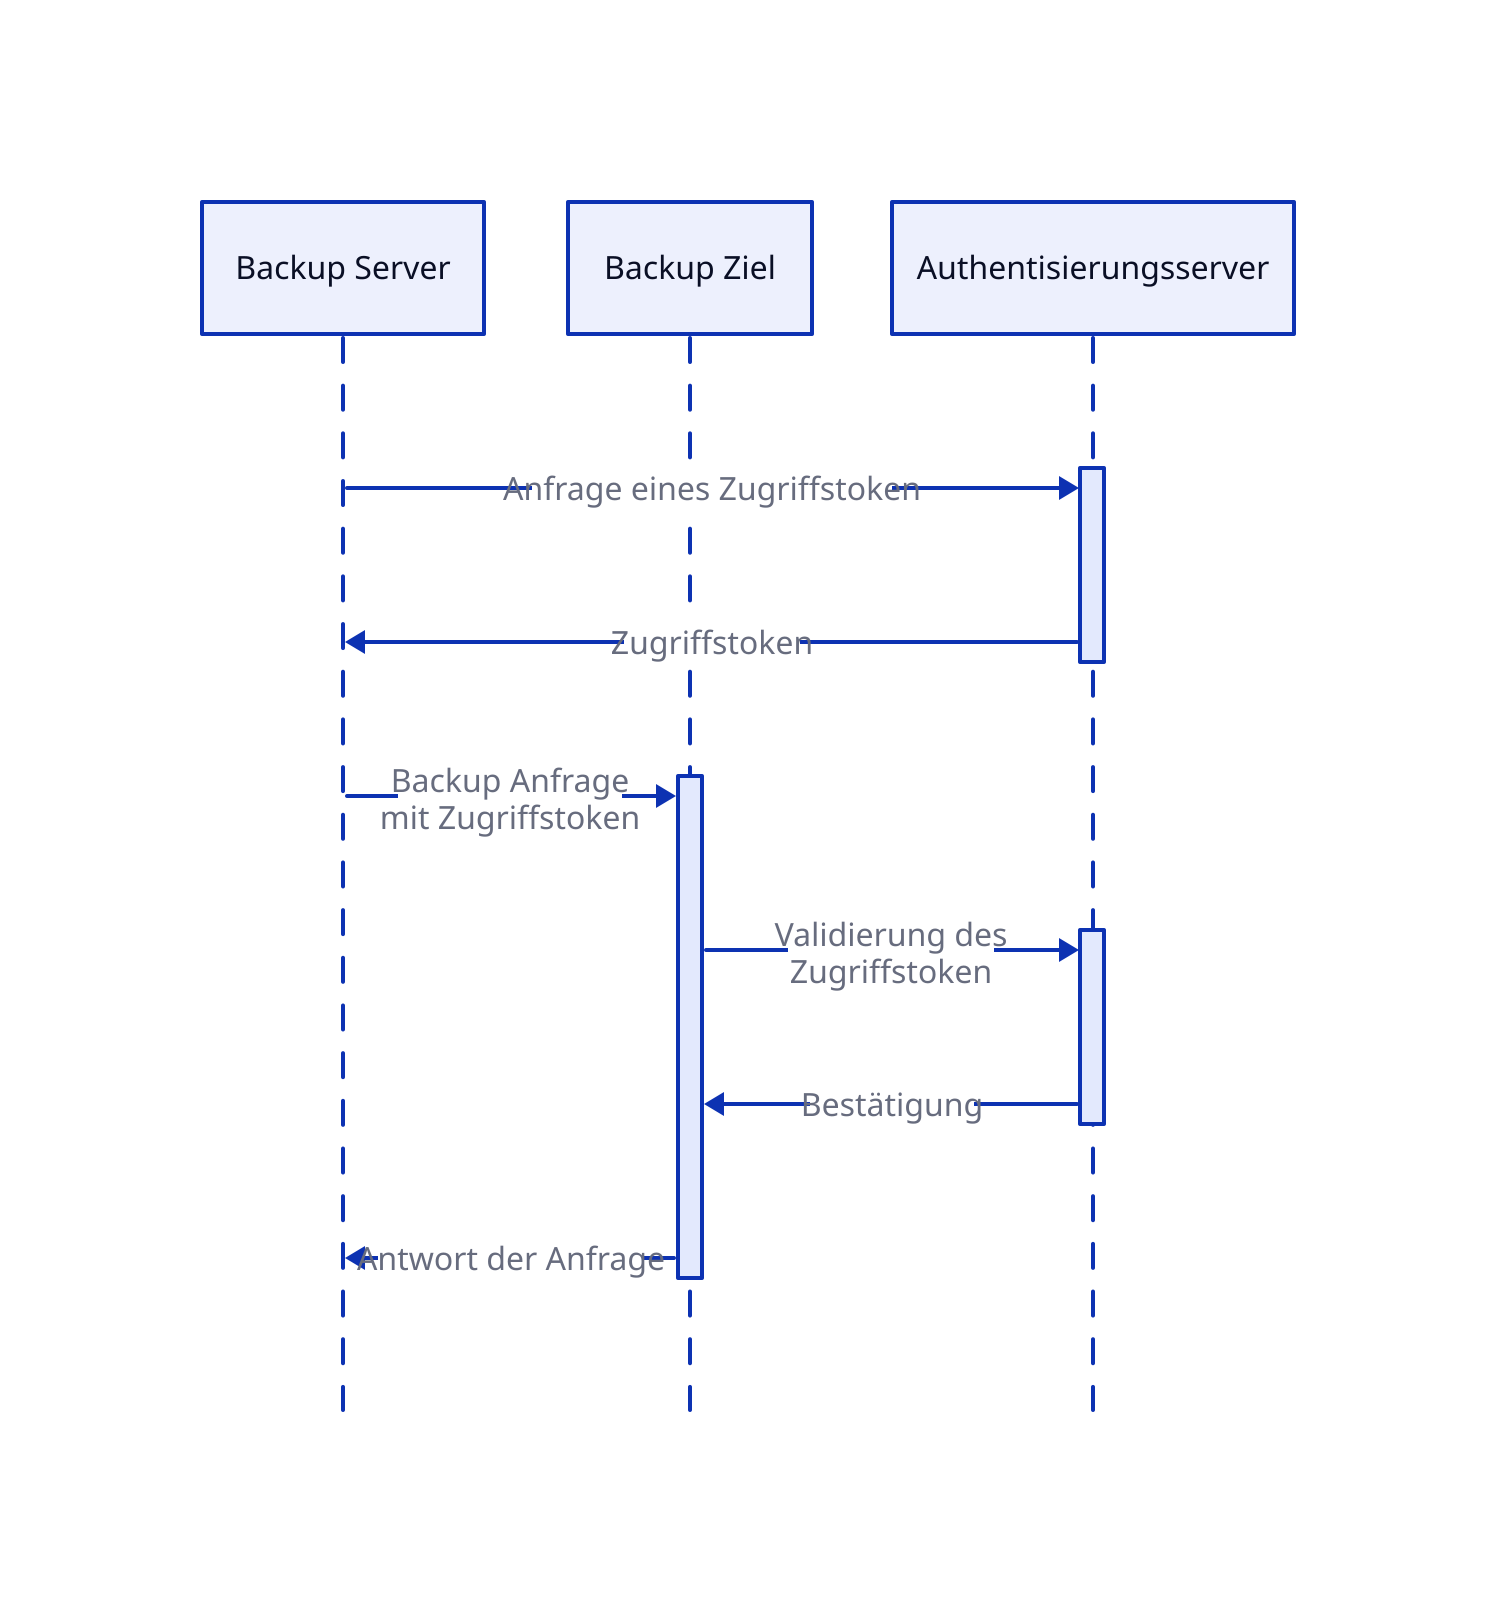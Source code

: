 shape: sequence_diagram

# compile:
# d2 --font-regular=C:\Windows\Fonts\times.ttf --font-italic=C:\Windows\Fonts\timesi.ttf --font-bold=C:\Windows\Fonts\timesbd.ttf -t 1 -w .\authentification.d2 .\authentification.png
bs: Backup Server
bc: Backup Ziel
as: Authentisierungsserver


bs -> as.token: Anfrage eines Zugriffstoken
as.token -> bs: Zugriffstoken

bs -> bc.rh: Backup Anfrage\nmit Zugriffstoken
bc.rh -> as.tv: Validierung des\nZugriffstoken
as.tv -> bc.rh: Bestätigung
bc.rh -> bs: Antwort der Anfrage

